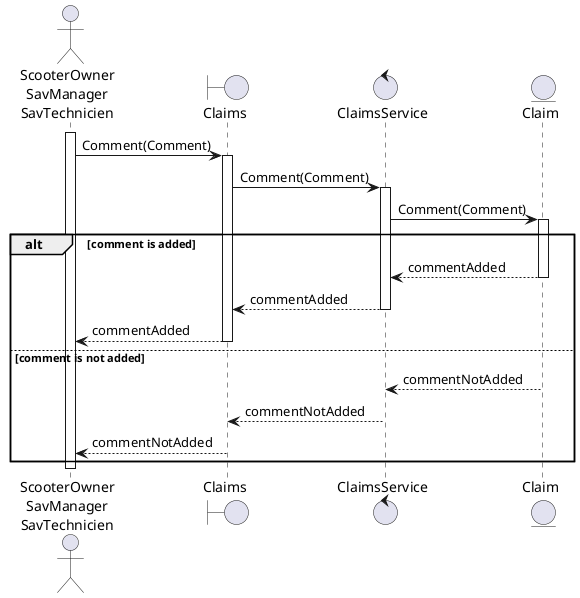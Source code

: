 @startuml claim_comment

actor "ScooterOwner\nSavManager\nSavTechnicien" as so
boundary Claims as cl
control ClaimsService as cs
entity Claim as c

activate so
so -> cl : Comment(Comment)
activate cl
cl -> cs : Comment(Comment)
activate cs
cs -> c : Comment(Comment)
activate c
alt comment is added
c --> cs : commentAdded
deactivate c
cs --> cl : commentAdded
deactivate cs
cl --> so : commentAdded
deactivate cl
else comment is not added
c --> cs : commentNotAdded
deactivate c
cs --> cl : commentNotAdded
deactivate cs
cl --> so : commentNotAdded
deactivate cl
end
deactivate cl
deactivate so

@enduml